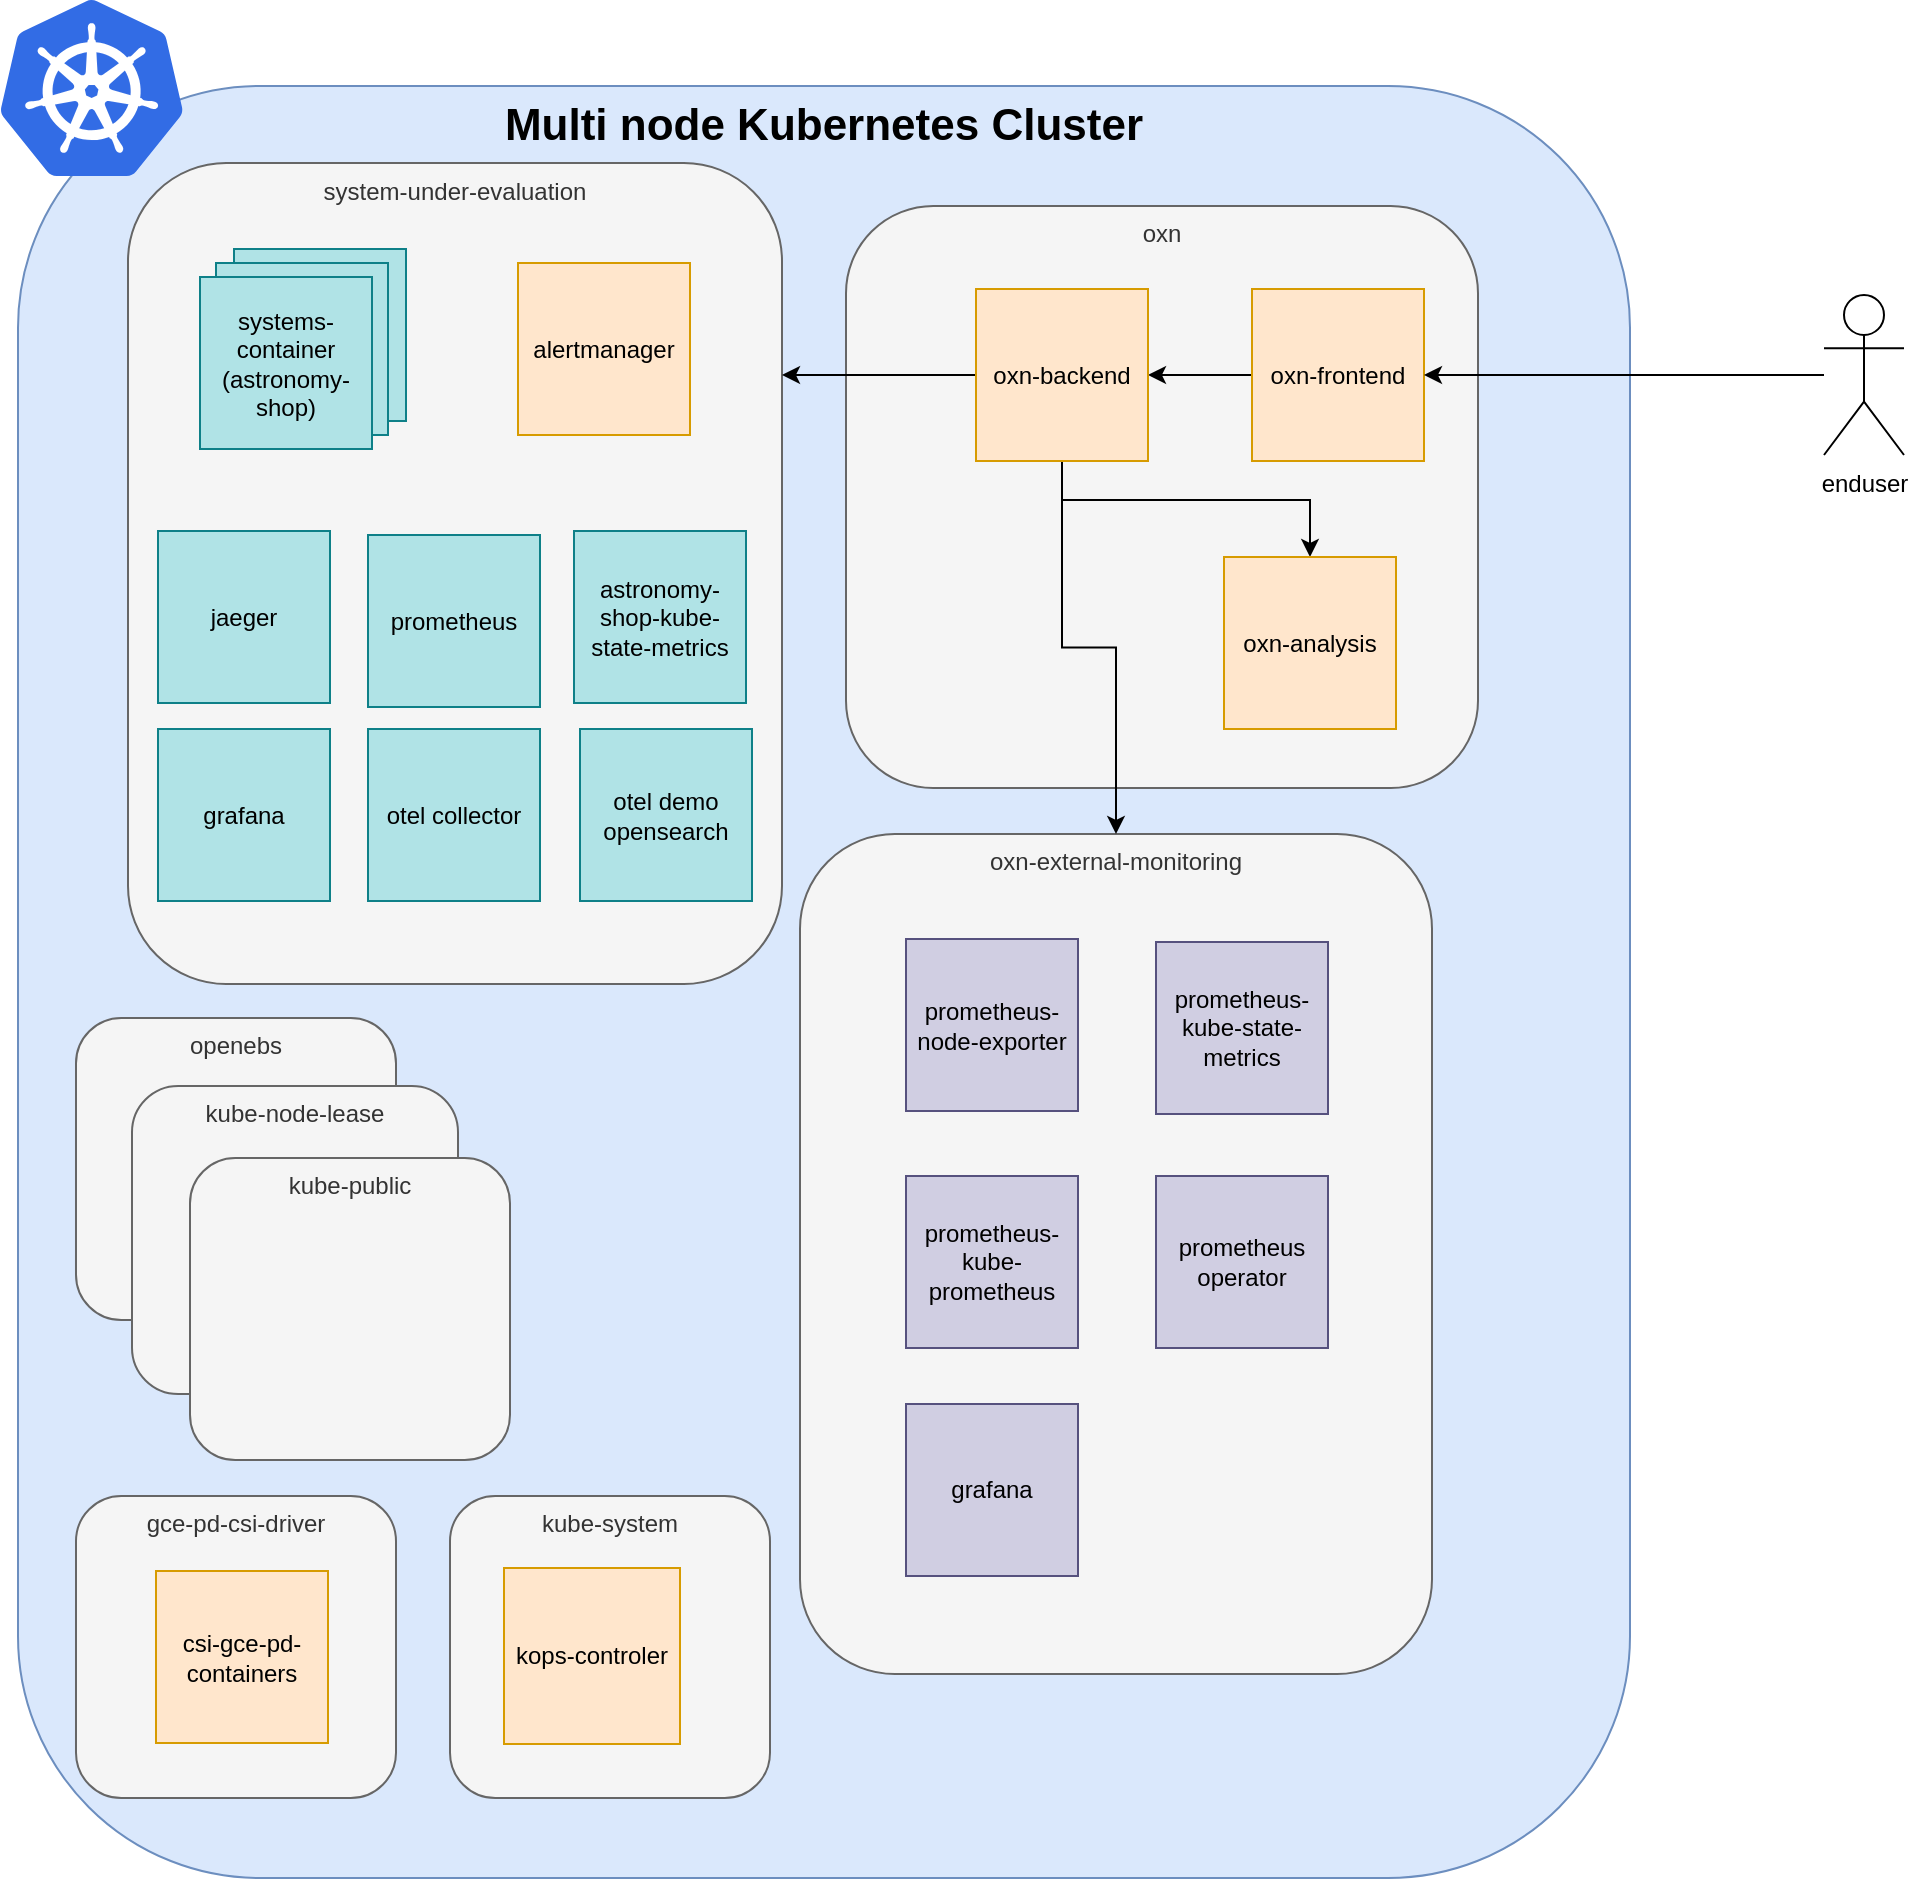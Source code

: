 <mxfile version="25.0.3">
  <diagram name="Page-1" id="5f0bae14-7c28-e335-631c-24af17079c00">
    <mxGraphModel dx="587" dy="1814" grid="0" gridSize="10" guides="1" tooltips="1" connect="1" arrows="1" fold="1" page="1" pageScale="1" pageWidth="1100" pageHeight="850" background="none" math="0" shadow="0">
      <root>
        <mxCell id="0" />
        <mxCell id="1" parent="0" />
        <mxCell id="7ikDNcQs4DwSHnGmMAaG-35" value="Multi node Kubernetes Cluster" style="rounded=1;whiteSpace=wrap;html=1;verticalAlign=top;fontSize=22;fontStyle=1;fillColor=#dae8fc;strokeColor=#6c8ebf;movable=1;resizable=1;rotatable=1;deletable=1;editable=1;locked=0;connectable=1;" parent="1" vertex="1">
          <mxGeometry x="1123" y="-3" width="806" height="896" as="geometry" />
        </mxCell>
        <mxCell id="7ikDNcQs4DwSHnGmMAaG-1" value="oxn" style="rounded=1;whiteSpace=wrap;html=1;align=center;verticalAlign=top;fillColor=#f5f5f5;fontColor=#333333;strokeColor=#666666;movable=1;resizable=1;rotatable=1;deletable=1;editable=1;locked=0;connectable=1;" parent="1" vertex="1">
          <mxGeometry x="1537" y="57" width="316" height="291" as="geometry" />
        </mxCell>
        <mxCell id="7ikDNcQs4DwSHnGmMAaG-2" value="oxn-external-monitoring" style="rounded=1;whiteSpace=wrap;html=1;align=center;verticalAlign=top;fillColor=#f5f5f5;fontColor=#333333;strokeColor=#666666;movable=1;resizable=1;rotatable=1;deletable=1;editable=1;locked=0;connectable=1;" parent="1" vertex="1">
          <mxGeometry x="1514" y="371" width="316" height="420" as="geometry" />
        </mxCell>
        <mxCell id="7ikDNcQs4DwSHnGmMAaG-3" style="edgeStyle=orthogonalEdgeStyle;rounded=0;orthogonalLoop=1;jettySize=auto;html=1;" parent="1" source="7ikDNcQs4DwSHnGmMAaG-27" target="7ikDNcQs4DwSHnGmMAaG-26" edge="1">
          <mxGeometry relative="1" as="geometry">
            <mxPoint x="2179" y="140" as="sourcePoint" />
            <mxPoint x="2139" y="140" as="targetPoint" />
          </mxGeometry>
        </mxCell>
        <mxCell id="7ikDNcQs4DwSHnGmMAaG-4" value="system-under-evaluation" style="rounded=1;whiteSpace=wrap;html=1;align=center;verticalAlign=top;fillColor=#f5f5f5;fontColor=#333333;strokeColor=#666666;movable=1;resizable=1;rotatable=1;deletable=1;editable=1;locked=0;connectable=1;" parent="1" vertex="1">
          <mxGeometry x="1178" y="35.5" width="327" height="410.5" as="geometry" />
        </mxCell>
        <mxCell id="7ikDNcQs4DwSHnGmMAaG-5" value="systems-container" style="whiteSpace=wrap;html=1;aspect=fixed;fillColor=#b0e3e6;strokeColor=#0e8088;" parent="1" vertex="1">
          <mxGeometry x="1231" y="78.5" width="86" height="86" as="geometry" />
        </mxCell>
        <mxCell id="7ikDNcQs4DwSHnGmMAaG-6" value="systems-container" style="whiteSpace=wrap;html=1;aspect=fixed;fillColor=#b0e3e6;strokeColor=#0e8088;" parent="1" vertex="1">
          <mxGeometry x="1222" y="85.5" width="86" height="86" as="geometry" />
        </mxCell>
        <mxCell id="7ikDNcQs4DwSHnGmMAaG-7" value="systems-container (astronomy-shop)" style="whiteSpace=wrap;html=1;aspect=fixed;fillColor=#b0e3e6;strokeColor=#0e8088;" parent="1" vertex="1">
          <mxGeometry x="1214" y="92.5" width="86" height="86" as="geometry" />
        </mxCell>
        <mxCell id="7ikDNcQs4DwSHnGmMAaG-8" value="jaeger" style="whiteSpace=wrap;html=1;aspect=fixed;fillColor=#b0e3e6;strokeColor=#0e8088;" parent="1" vertex="1">
          <mxGeometry x="1193" y="219.5" width="86" height="86" as="geometry" />
        </mxCell>
        <mxCell id="7ikDNcQs4DwSHnGmMAaG-9" value="prometheus" style="whiteSpace=wrap;html=1;aspect=fixed;fillColor=#b0e3e6;strokeColor=#0e8088;" parent="1" vertex="1">
          <mxGeometry x="1298" y="221.5" width="86" height="86" as="geometry" />
        </mxCell>
        <mxCell id="7ikDNcQs4DwSHnGmMAaG-10" value="grafana" style="whiteSpace=wrap;html=1;aspect=fixed;fillColor=#b0e3e6;strokeColor=#0e8088;" parent="1" vertex="1">
          <mxGeometry x="1193" y="318.5" width="86" height="86" as="geometry" />
        </mxCell>
        <mxCell id="7ikDNcQs4DwSHnGmMAaG-11" value="otel collector" style="whiteSpace=wrap;html=1;aspect=fixed;fillColor=#b0e3e6;strokeColor=#0e8088;" parent="1" vertex="1">
          <mxGeometry x="1298" y="318.5" width="86" height="86" as="geometry" />
        </mxCell>
        <mxCell id="7ikDNcQs4DwSHnGmMAaG-12" value="astronomy-shop-kube-state-metrics" style="whiteSpace=wrap;html=1;aspect=fixed;fillColor=#b0e3e6;strokeColor=#0e8088;" parent="1" vertex="1">
          <mxGeometry x="1401" y="219.5" width="86" height="86" as="geometry" />
        </mxCell>
        <mxCell id="7ikDNcQs4DwSHnGmMAaG-13" value="otel demo opensearch" style="whiteSpace=wrap;html=1;aspect=fixed;fillColor=#b0e3e6;strokeColor=#0e8088;" parent="1" vertex="1">
          <mxGeometry x="1404" y="318.5" width="86" height="86" as="geometry" />
        </mxCell>
        <mxCell id="7ikDNcQs4DwSHnGmMAaG-14" value="prometheus-node-exporter" style="whiteSpace=wrap;html=1;aspect=fixed;fillColor=#d0cee2;strokeColor=#56517e;" parent="1" vertex="1">
          <mxGeometry x="1567" y="423.5" width="86" height="86" as="geometry" />
        </mxCell>
        <mxCell id="7ikDNcQs4DwSHnGmMAaG-15" value="prometheus-kube-state-metrics" style="whiteSpace=wrap;html=1;aspect=fixed;fillColor=#d0cee2;strokeColor=#56517e;" parent="1" vertex="1">
          <mxGeometry x="1692" y="425" width="86" height="86" as="geometry" />
        </mxCell>
        <mxCell id="7ikDNcQs4DwSHnGmMAaG-16" value="alertmanager" style="whiteSpace=wrap;html=1;aspect=fixed;fillColor=#ffe6cc;strokeColor=#d79b00;" parent="1" vertex="1">
          <mxGeometry x="1373" y="85.5" width="86" height="86" as="geometry" />
        </mxCell>
        <mxCell id="7ikDNcQs4DwSHnGmMAaG-17" value="prometheus operator" style="whiteSpace=wrap;html=1;aspect=fixed;fillColor=#d0cee2;strokeColor=#56517e;" parent="1" vertex="1">
          <mxGeometry x="1692" y="542" width="86" height="86" as="geometry" />
        </mxCell>
        <mxCell id="7ikDNcQs4DwSHnGmMAaG-18" value="grafana" style="whiteSpace=wrap;html=1;aspect=fixed;fillColor=#d0cee2;strokeColor=#56517e;" parent="1" vertex="1">
          <mxGeometry x="1567" y="656" width="86" height="86" as="geometry" />
        </mxCell>
        <mxCell id="7ikDNcQs4DwSHnGmMAaG-19" value="prometheus-kube-prometheus" style="whiteSpace=wrap;html=1;aspect=fixed;fillColor=#d0cee2;strokeColor=#56517e;" parent="1" vertex="1">
          <mxGeometry x="1567" y="542" width="86" height="86" as="geometry" />
        </mxCell>
        <mxCell id="7ikDNcQs4DwSHnGmMAaG-20" value="openebs" style="rounded=1;whiteSpace=wrap;html=1;align=center;verticalAlign=top;fillColor=#f5f5f5;fontColor=#333333;strokeColor=#666666;" parent="1" vertex="1">
          <mxGeometry x="1152" y="463" width="160" height="151" as="geometry" />
        </mxCell>
        <mxCell id="7ikDNcQs4DwSHnGmMAaG-21" value="kube-system" style="rounded=1;whiteSpace=wrap;html=1;align=center;verticalAlign=top;fillColor=#f5f5f5;fontColor=#333333;strokeColor=#666666;" parent="1" vertex="1">
          <mxGeometry x="1339" y="702" width="160" height="151" as="geometry" />
        </mxCell>
        <mxCell id="7ikDNcQs4DwSHnGmMAaG-22" value="kops-controler" style="whiteSpace=wrap;html=1;aspect=fixed;fillColor=#ffe6cc;strokeColor=#d79b00;" parent="1" vertex="1">
          <mxGeometry x="1366" y="738" width="88" height="88" as="geometry" />
        </mxCell>
        <mxCell id="7ikDNcQs4DwSHnGmMAaG-24" style="edgeStyle=orthogonalEdgeStyle;rounded=0;orthogonalLoop=1;jettySize=auto;html=1;" parent="1" source="7ikDNcQs4DwSHnGmMAaG-26" target="7ikDNcQs4DwSHnGmMAaG-2" edge="1">
          <mxGeometry relative="1" as="geometry" />
        </mxCell>
        <mxCell id="7ikDNcQs4DwSHnGmMAaG-25" style="edgeStyle=orthogonalEdgeStyle;rounded=0;orthogonalLoop=1;jettySize=auto;html=1;" parent="1" source="7ikDNcQs4DwSHnGmMAaG-26" target="7ikDNcQs4DwSHnGmMAaG-4" edge="1">
          <mxGeometry relative="1" as="geometry">
            <Array as="points">
              <mxPoint x="1623" y="116" />
              <mxPoint x="1623" y="116" />
            </Array>
          </mxGeometry>
        </mxCell>
        <mxCell id="7ikDNcQs4DwSHnGmMAaG-45" style="edgeStyle=orthogonalEdgeStyle;rounded=0;orthogonalLoop=1;jettySize=auto;html=1;" parent="1" source="7ikDNcQs4DwSHnGmMAaG-26" target="7ikDNcQs4DwSHnGmMAaG-28" edge="1">
          <mxGeometry relative="1" as="geometry">
            <Array as="points">
              <mxPoint x="1645" y="204" />
              <mxPoint x="1769" y="204" />
            </Array>
          </mxGeometry>
        </mxCell>
        <mxCell id="7ikDNcQs4DwSHnGmMAaG-26" value="oxn-backend" style="whiteSpace=wrap;html=1;aspect=fixed;fillColor=#ffe6cc;strokeColor=#d79b00;" parent="1" vertex="1">
          <mxGeometry x="1602" y="98.5" width="86" height="86" as="geometry" />
        </mxCell>
        <mxCell id="7ikDNcQs4DwSHnGmMAaG-27" value="oxn-frontend" style="whiteSpace=wrap;html=1;aspect=fixed;fillColor=#ffe6cc;strokeColor=#d79b00;" parent="1" vertex="1">
          <mxGeometry x="1740" y="98.5" width="86" height="86" as="geometry" />
        </mxCell>
        <mxCell id="7ikDNcQs4DwSHnGmMAaG-28" value="oxn-analysis" style="whiteSpace=wrap;html=1;aspect=fixed;fillColor=#ffe6cc;strokeColor=#d79b00;" parent="1" vertex="1">
          <mxGeometry x="1726" y="232.5" width="86" height="86" as="geometry" />
        </mxCell>
        <mxCell id="7ikDNcQs4DwSHnGmMAaG-29" value="gce-pd-csi-driver" style="rounded=1;whiteSpace=wrap;html=1;align=center;verticalAlign=top;fillColor=#f5f5f5;fontColor=#333333;strokeColor=#666666;" parent="1" vertex="1">
          <mxGeometry x="1152" y="702" width="160" height="151" as="geometry" />
        </mxCell>
        <mxCell id="7ikDNcQs4DwSHnGmMAaG-30" value="kube-node-lease" style="rounded=1;whiteSpace=wrap;html=1;align=center;verticalAlign=top;fillColor=#f5f5f5;fontColor=#333333;strokeColor=#666666;" parent="1" vertex="1">
          <mxGeometry x="1180" y="497" width="163" height="154" as="geometry" />
        </mxCell>
        <mxCell id="7ikDNcQs4DwSHnGmMAaG-31" value="kube-public" style="rounded=1;whiteSpace=wrap;html=1;align=center;verticalAlign=top;fillColor=#f5f5f5;fontColor=#333333;strokeColor=#666666;" parent="1" vertex="1">
          <mxGeometry x="1209" y="533" width="160" height="151" as="geometry" />
        </mxCell>
        <mxCell id="7ikDNcQs4DwSHnGmMAaG-32" value="csi-gce-pd-containers" style="whiteSpace=wrap;html=1;aspect=fixed;fillColor=#ffe6cc;strokeColor=#d79b00;" parent="1" vertex="1">
          <mxGeometry x="1192" y="739.5" width="86" height="86" as="geometry" />
        </mxCell>
        <mxCell id="7ikDNcQs4DwSHnGmMAaG-33" value="enduser" style="shape=umlActor;verticalLabelPosition=bottom;verticalAlign=top;html=1;outlineConnect=0;" parent="1" vertex="1">
          <mxGeometry x="2026" y="101.5" width="40" height="80" as="geometry" />
        </mxCell>
        <mxCell id="7ikDNcQs4DwSHnGmMAaG-34" style="edgeStyle=orthogonalEdgeStyle;rounded=0;orthogonalLoop=1;jettySize=auto;html=1;" parent="1" source="7ikDNcQs4DwSHnGmMAaG-33" target="7ikDNcQs4DwSHnGmMAaG-27" edge="1">
          <mxGeometry relative="1" as="geometry">
            <mxPoint x="2281" y="147.02" as="targetPoint" />
          </mxGeometry>
        </mxCell>
        <mxCell id="7ikDNcQs4DwSHnGmMAaG-41" value="" style="image;sketch=0;aspect=fixed;html=1;points=[];align=center;fontSize=12;image=img/lib/mscae/Kubernetes.svg;" parent="1" vertex="1">
          <mxGeometry x="1114" y="-46" width="91.67" height="88" as="geometry" />
        </mxCell>
      </root>
    </mxGraphModel>
  </diagram>
</mxfile>
